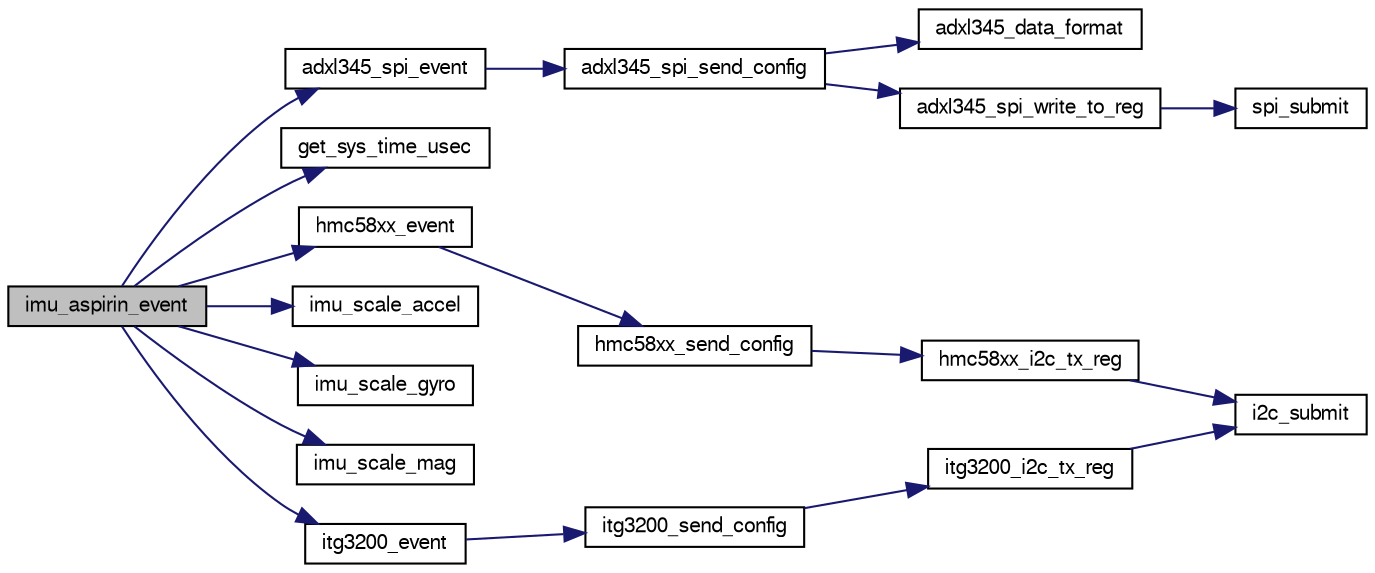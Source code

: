 digraph "imu_aspirin_event"
{
  edge [fontname="FreeSans",fontsize="10",labelfontname="FreeSans",labelfontsize="10"];
  node [fontname="FreeSans",fontsize="10",shape=record];
  rankdir="LR";
  Node1 [label="imu_aspirin_event",height=0.2,width=0.4,color="black", fillcolor="grey75", style="filled", fontcolor="black"];
  Node1 -> Node2 [color="midnightblue",fontsize="10",style="solid",fontname="FreeSans"];
  Node2 [label="adxl345_spi_event",height=0.2,width=0.4,color="black", fillcolor="white", style="filled",URL="$adxl345__spi_8c.html#ad173a40977f6e9ba53b9e5a90edd82fd"];
  Node2 -> Node3 [color="midnightblue",fontsize="10",style="solid",fontname="FreeSans"];
  Node3 [label="adxl345_spi_send_config",height=0.2,width=0.4,color="black", fillcolor="white", style="filled",URL="$adxl345__spi_8c.html#a058719d4e8c1943ada72dd98d56713d1"];
  Node3 -> Node4 [color="midnightblue",fontsize="10",style="solid",fontname="FreeSans"];
  Node4 [label="adxl345_data_format",height=0.2,width=0.4,color="black", fillcolor="white", style="filled",URL="$adxl345_8h.html#ac6863633d46c7db4982eb0f78fec8a3f"];
  Node3 -> Node5 [color="midnightblue",fontsize="10",style="solid",fontname="FreeSans"];
  Node5 [label="adxl345_spi_write_to_reg",height=0.2,width=0.4,color="black", fillcolor="white", style="filled",URL="$adxl345__spi_8c.html#aae763e182a428fc73d70dcccda195417"];
  Node5 -> Node6 [color="midnightblue",fontsize="10",style="solid",fontname="FreeSans"];
  Node6 [label="spi_submit",height=0.2,width=0.4,color="black", fillcolor="white", style="filled",URL="$group__spi.html#ga5d383931766cb373ebad0b8bc26d439d",tooltip="Submit SPI transaction. "];
  Node1 -> Node7 [color="midnightblue",fontsize="10",style="solid",fontname="FreeSans"];
  Node7 [label="get_sys_time_usec",height=0.2,width=0.4,color="black", fillcolor="white", style="filled",URL="$chibios_2mcu__periph_2sys__time__arch_8c.html#a7ddfef1f78a56c6b4c4c536b5d670bfb",tooltip="Get the time in microseconds since startup. "];
  Node1 -> Node8 [color="midnightblue",fontsize="10",style="solid",fontname="FreeSans"];
  Node8 [label="hmc58xx_event",height=0.2,width=0.4,color="black", fillcolor="white", style="filled",URL="$hmc58xx_8c.html#a6514a605dad1e4bb5664bf885cca676b"];
  Node8 -> Node9 [color="midnightblue",fontsize="10",style="solid",fontname="FreeSans"];
  Node9 [label="hmc58xx_send_config",height=0.2,width=0.4,color="black", fillcolor="white", style="filled",URL="$hmc58xx_8c.html#a2eff0c407b139d17a73bf75a611c32cb",tooltip="Configuration function called once before normal use. "];
  Node9 -> Node10 [color="midnightblue",fontsize="10",style="solid",fontname="FreeSans"];
  Node10 [label="hmc58xx_i2c_tx_reg",height=0.2,width=0.4,color="black", fillcolor="white", style="filled",URL="$hmc58xx_8c.html#afadf91048494baf761fa6cf8fda062d9"];
  Node10 -> Node11 [color="midnightblue",fontsize="10",style="solid",fontname="FreeSans"];
  Node11 [label="i2c_submit",height=0.2,width=0.4,color="black", fillcolor="white", style="filled",URL="$group__i2c.html#ga4eed48e542a9c71b93372f5a38d7e367",tooltip="Submit a I2C transaction. "];
  Node1 -> Node12 [color="midnightblue",fontsize="10",style="solid",fontname="FreeSans"];
  Node12 [label="imu_scale_accel",height=0.2,width=0.4,color="black", fillcolor="white", style="filled",URL="$imu__vectornav_8c.html#a34a2e1e2b450191b8ab1e849239810b2"];
  Node1 -> Node13 [color="midnightblue",fontsize="10",style="solid",fontname="FreeSans"];
  Node13 [label="imu_scale_gyro",height=0.2,width=0.4,color="black", fillcolor="white", style="filled",URL="$imu__vectornav_8c.html#a8d63b0a61c8ffe88dd15b40843b1ae1d"];
  Node1 -> Node14 [color="midnightblue",fontsize="10",style="solid",fontname="FreeSans"];
  Node14 [label="imu_scale_mag",height=0.2,width=0.4,color="black", fillcolor="white", style="filled",URL="$ahrs__gx3_8c.html#a6ca6c7f78fab9df37eb980d2b4d1b3a9"];
  Node1 -> Node15 [color="midnightblue",fontsize="10",style="solid",fontname="FreeSans"];
  Node15 [label="itg3200_event",height=0.2,width=0.4,color="black", fillcolor="white", style="filled",URL="$itg3200_8c.html#aaa9c768fbf93b62e8c6f74ebcc07cf45"];
  Node15 -> Node16 [color="midnightblue",fontsize="10",style="solid",fontname="FreeSans"];
  Node16 [label="itg3200_send_config",height=0.2,width=0.4,color="black", fillcolor="white", style="filled",URL="$itg3200_8c.html#afe8ddf75a27aa350a6270539e5fabd0c"];
  Node16 -> Node17 [color="midnightblue",fontsize="10",style="solid",fontname="FreeSans"];
  Node17 [label="itg3200_i2c_tx_reg",height=0.2,width=0.4,color="black", fillcolor="white", style="filled",URL="$itg3200_8c.html#a7b349504704c56277b218842850b117c"];
  Node17 -> Node11 [color="midnightblue",fontsize="10",style="solid",fontname="FreeSans"];
}
